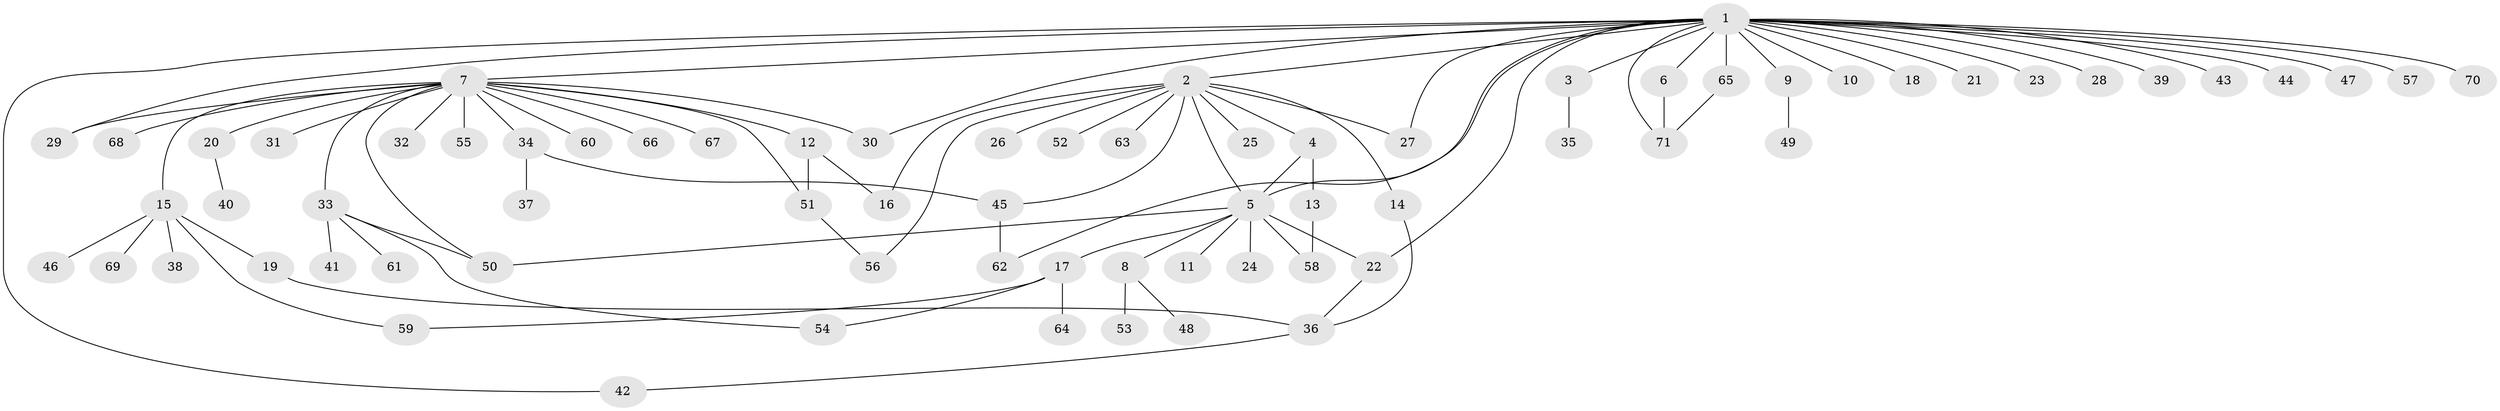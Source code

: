 // coarse degree distribution, {2: 0.22727272727272727, 5: 0.045454545454545456, 3: 0.09090909090909091, 9: 0.045454545454545456, 1: 0.5454545454545454, 16: 0.045454545454545456}
// Generated by graph-tools (version 1.1) at 2025/36/03/04/25 23:36:39]
// undirected, 71 vertices, 91 edges
graph export_dot {
  node [color=gray90,style=filled];
  1;
  2;
  3;
  4;
  5;
  6;
  7;
  8;
  9;
  10;
  11;
  12;
  13;
  14;
  15;
  16;
  17;
  18;
  19;
  20;
  21;
  22;
  23;
  24;
  25;
  26;
  27;
  28;
  29;
  30;
  31;
  32;
  33;
  34;
  35;
  36;
  37;
  38;
  39;
  40;
  41;
  42;
  43;
  44;
  45;
  46;
  47;
  48;
  49;
  50;
  51;
  52;
  53;
  54;
  55;
  56;
  57;
  58;
  59;
  60;
  61;
  62;
  63;
  64;
  65;
  66;
  67;
  68;
  69;
  70;
  71;
  1 -- 2;
  1 -- 3;
  1 -- 5;
  1 -- 6;
  1 -- 7;
  1 -- 9;
  1 -- 10;
  1 -- 18;
  1 -- 21;
  1 -- 22;
  1 -- 23;
  1 -- 27;
  1 -- 28;
  1 -- 29;
  1 -- 30;
  1 -- 39;
  1 -- 42;
  1 -- 43;
  1 -- 44;
  1 -- 47;
  1 -- 57;
  1 -- 62;
  1 -- 65;
  1 -- 70;
  1 -- 71;
  2 -- 4;
  2 -- 5;
  2 -- 14;
  2 -- 16;
  2 -- 25;
  2 -- 26;
  2 -- 27;
  2 -- 45;
  2 -- 52;
  2 -- 56;
  2 -- 63;
  3 -- 35;
  4 -- 5;
  4 -- 13;
  5 -- 8;
  5 -- 11;
  5 -- 17;
  5 -- 22;
  5 -- 24;
  5 -- 50;
  5 -- 58;
  6 -- 71;
  7 -- 12;
  7 -- 15;
  7 -- 20;
  7 -- 29;
  7 -- 30;
  7 -- 31;
  7 -- 32;
  7 -- 33;
  7 -- 34;
  7 -- 50;
  7 -- 51;
  7 -- 55;
  7 -- 60;
  7 -- 66;
  7 -- 67;
  7 -- 68;
  8 -- 48;
  8 -- 53;
  9 -- 49;
  12 -- 16;
  12 -- 51;
  13 -- 58;
  14 -- 36;
  15 -- 19;
  15 -- 38;
  15 -- 46;
  15 -- 59;
  15 -- 69;
  17 -- 54;
  17 -- 59;
  17 -- 64;
  19 -- 36;
  20 -- 40;
  22 -- 36;
  33 -- 41;
  33 -- 50;
  33 -- 54;
  33 -- 61;
  34 -- 37;
  34 -- 45;
  36 -- 42;
  45 -- 62;
  51 -- 56;
  65 -- 71;
}
